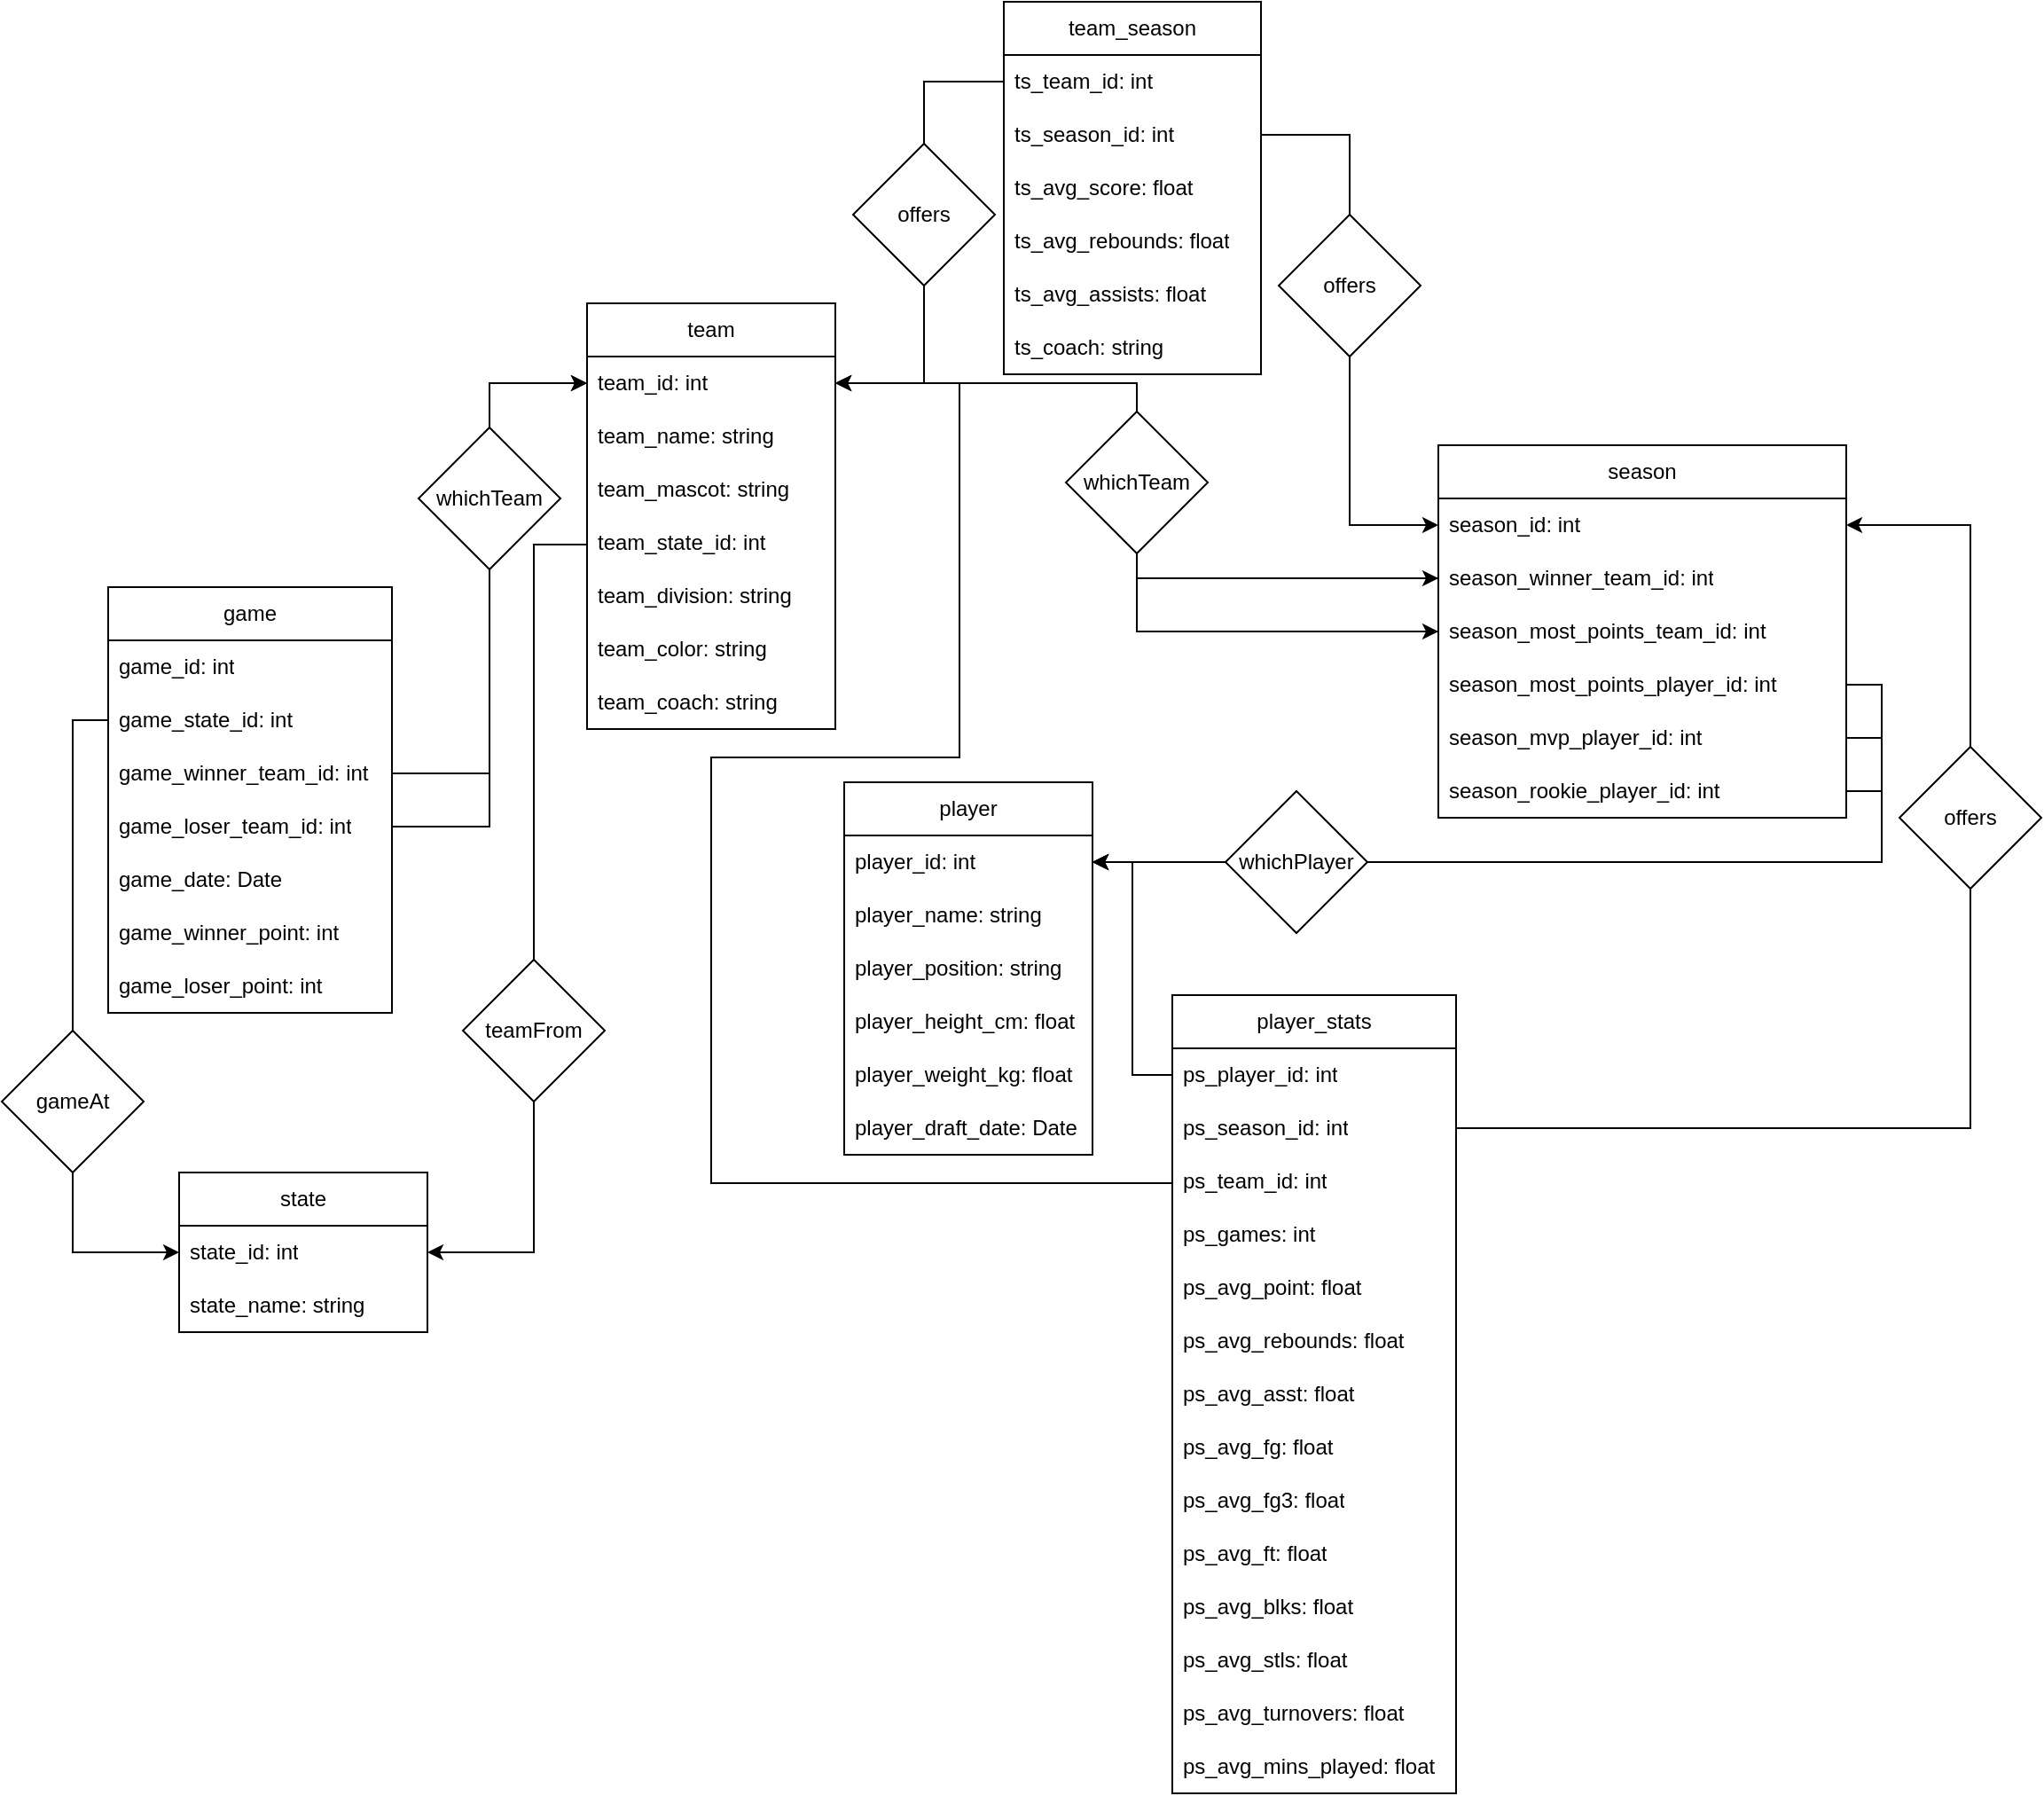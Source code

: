 <mxfile version="22.0.4" type="github">
  <diagram name="Page-1" id="cBU5m3mJjqdk0b1CjTx0">
    <mxGraphModel dx="1161" dy="632" grid="1" gridSize="10" guides="1" tooltips="1" connect="1" arrows="1" fold="1" page="1" pageScale="1" pageWidth="1920" pageHeight="1200" math="0" shadow="0">
      <root>
        <mxCell id="0" />
        <mxCell id="1" parent="0" />
        <mxCell id="q0j0iPxaanT10xR-cLbH-1" value="team" style="swimlane;fontStyle=0;childLayout=stackLayout;horizontal=1;startSize=30;horizontalStack=0;resizeParent=1;resizeParentMax=0;resizeLast=0;collapsible=1;marginBottom=0;whiteSpace=wrap;html=1;" parent="1" vertex="1">
          <mxGeometry x="660" y="184" width="140" height="240" as="geometry" />
        </mxCell>
        <mxCell id="q0j0iPxaanT10xR-cLbH-2" value="team_id: int" style="text;strokeColor=none;fillColor=none;align=left;verticalAlign=middle;spacingLeft=4;spacingRight=4;overflow=hidden;points=[[0,0.5],[1,0.5]];portConstraint=eastwest;rotatable=0;whiteSpace=wrap;html=1;" parent="q0j0iPxaanT10xR-cLbH-1" vertex="1">
          <mxGeometry y="30" width="140" height="30" as="geometry" />
        </mxCell>
        <mxCell id="q0j0iPxaanT10xR-cLbH-3" value="team_name: string" style="text;strokeColor=none;fillColor=none;align=left;verticalAlign=middle;spacingLeft=4;spacingRight=4;overflow=hidden;points=[[0,0.5],[1,0.5]];portConstraint=eastwest;rotatable=0;whiteSpace=wrap;html=1;" parent="q0j0iPxaanT10xR-cLbH-1" vertex="1">
          <mxGeometry y="60" width="140" height="30" as="geometry" />
        </mxCell>
        <mxCell id="q0j0iPxaanT10xR-cLbH-4" value="team_mascot: string" style="text;strokeColor=none;fillColor=none;align=left;verticalAlign=middle;spacingLeft=4;spacingRight=4;overflow=hidden;points=[[0,0.5],[1,0.5]];portConstraint=eastwest;rotatable=0;whiteSpace=wrap;html=1;" parent="q0j0iPxaanT10xR-cLbH-1" vertex="1">
          <mxGeometry y="90" width="140" height="30" as="geometry" />
        </mxCell>
        <mxCell id="q0j0iPxaanT10xR-cLbH-5" value="team_state_id: int" style="text;strokeColor=none;fillColor=none;align=left;verticalAlign=middle;spacingLeft=4;spacingRight=4;overflow=hidden;points=[[0,0.5],[1,0.5]];portConstraint=eastwest;rotatable=0;whiteSpace=wrap;html=1;" parent="q0j0iPxaanT10xR-cLbH-1" vertex="1">
          <mxGeometry y="120" width="140" height="30" as="geometry" />
        </mxCell>
        <mxCell id="ZOxEHfo5i05-CHzDQGWs-5" value="team_division: string" style="text;strokeColor=none;fillColor=none;align=left;verticalAlign=middle;spacingLeft=4;spacingRight=4;overflow=hidden;points=[[0,0.5],[1,0.5]];portConstraint=eastwest;rotatable=0;whiteSpace=wrap;html=1;" parent="q0j0iPxaanT10xR-cLbH-1" vertex="1">
          <mxGeometry y="150" width="140" height="30" as="geometry" />
        </mxCell>
        <mxCell id="ZOxEHfo5i05-CHzDQGWs-6" value="team_color: string" style="text;strokeColor=none;fillColor=none;align=left;verticalAlign=middle;spacingLeft=4;spacingRight=4;overflow=hidden;points=[[0,0.5],[1,0.5]];portConstraint=eastwest;rotatable=0;whiteSpace=wrap;html=1;" parent="q0j0iPxaanT10xR-cLbH-1" vertex="1">
          <mxGeometry y="180" width="140" height="30" as="geometry" />
        </mxCell>
        <mxCell id="0qaCws4MvCv-DWSVk7pN-9" value="team_coach: string" style="text;strokeColor=none;fillColor=none;align=left;verticalAlign=middle;spacingLeft=4;spacingRight=4;overflow=hidden;points=[[0,0.5],[1,0.5]];portConstraint=eastwest;rotatable=0;whiteSpace=wrap;html=1;" vertex="1" parent="q0j0iPxaanT10xR-cLbH-1">
          <mxGeometry y="210" width="140" height="30" as="geometry" />
        </mxCell>
        <mxCell id="q0j0iPxaanT10xR-cLbH-7" value="player" style="swimlane;fontStyle=0;childLayout=stackLayout;horizontal=1;startSize=30;horizontalStack=0;resizeParent=1;resizeParentMax=0;resizeLast=0;collapsible=1;marginBottom=0;whiteSpace=wrap;html=1;movable=1;resizable=1;rotatable=1;deletable=1;editable=1;locked=0;connectable=1;" parent="1" vertex="1">
          <mxGeometry x="805" y="454" width="140" height="210" as="geometry" />
        </mxCell>
        <mxCell id="q0j0iPxaanT10xR-cLbH-8" value="player_id: int" style="text;strokeColor=none;fillColor=none;align=left;verticalAlign=middle;spacingLeft=4;spacingRight=4;overflow=hidden;points=[[0,0.5],[1,0.5]];portConstraint=eastwest;rotatable=0;whiteSpace=wrap;html=1;" parent="q0j0iPxaanT10xR-cLbH-7" vertex="1">
          <mxGeometry y="30" width="140" height="30" as="geometry" />
        </mxCell>
        <mxCell id="q0j0iPxaanT10xR-cLbH-9" value="player_name: string" style="text;strokeColor=none;fillColor=none;align=left;verticalAlign=middle;spacingLeft=4;spacingRight=4;overflow=hidden;points=[[0,0.5],[1,0.5]];portConstraint=eastwest;rotatable=0;whiteSpace=wrap;html=1;" parent="q0j0iPxaanT10xR-cLbH-7" vertex="1">
          <mxGeometry y="60" width="140" height="30" as="geometry" />
        </mxCell>
        <mxCell id="q0j0iPxaanT10xR-cLbH-10" value="player_position: string" style="text;strokeColor=none;fillColor=none;align=left;verticalAlign=middle;spacingLeft=4;spacingRight=4;overflow=hidden;points=[[0,0.5],[1,0.5]];portConstraint=eastwest;rotatable=0;whiteSpace=wrap;html=1;" parent="q0j0iPxaanT10xR-cLbH-7" vertex="1">
          <mxGeometry y="90" width="140" height="30" as="geometry" />
        </mxCell>
        <mxCell id="q0j0iPxaanT10xR-cLbH-11" value="player_height_cm: float" style="text;strokeColor=none;fillColor=none;align=left;verticalAlign=middle;spacingLeft=4;spacingRight=4;overflow=hidden;points=[[0,0.5],[1,0.5]];portConstraint=eastwest;rotatable=0;whiteSpace=wrap;html=1;" parent="q0j0iPxaanT10xR-cLbH-7" vertex="1">
          <mxGeometry y="120" width="140" height="30" as="geometry" />
        </mxCell>
        <mxCell id="q0j0iPxaanT10xR-cLbH-12" value="player_weight_kg: float" style="text;strokeColor=none;fillColor=none;align=left;verticalAlign=middle;spacingLeft=4;spacingRight=4;overflow=hidden;points=[[0,0.5],[1,0.5]];portConstraint=eastwest;rotatable=0;whiteSpace=wrap;html=1;" parent="q0j0iPxaanT10xR-cLbH-7" vertex="1">
          <mxGeometry y="150" width="140" height="30" as="geometry" />
        </mxCell>
        <mxCell id="ZOxEHfo5i05-CHzDQGWs-4" value="player_draft_date: Date" style="text;strokeColor=none;fillColor=none;align=left;verticalAlign=middle;spacingLeft=4;spacingRight=4;overflow=hidden;points=[[0,0.5],[1,0.5]];portConstraint=eastwest;rotatable=0;whiteSpace=wrap;html=1;" parent="q0j0iPxaanT10xR-cLbH-7" vertex="1">
          <mxGeometry y="180" width="140" height="30" as="geometry" />
        </mxCell>
        <mxCell id="Z4QKstFZAo4XUwZadhEa-1" value="game" style="swimlane;fontStyle=0;childLayout=stackLayout;horizontal=1;startSize=30;horizontalStack=0;resizeParent=1;resizeParentMax=0;resizeLast=0;collapsible=1;marginBottom=0;whiteSpace=wrap;html=1;" parent="1" vertex="1">
          <mxGeometry x="390" y="344" width="160" height="240" as="geometry" />
        </mxCell>
        <mxCell id="Z4QKstFZAo4XUwZadhEa-2" value="game_id: int" style="text;strokeColor=none;fillColor=none;align=left;verticalAlign=middle;spacingLeft=4;spacingRight=4;overflow=hidden;points=[[0,0.5],[1,0.5]];portConstraint=eastwest;rotatable=0;whiteSpace=wrap;html=1;" parent="Z4QKstFZAo4XUwZadhEa-1" vertex="1">
          <mxGeometry y="30" width="160" height="30" as="geometry" />
        </mxCell>
        <mxCell id="Z4QKstFZAo4XUwZadhEa-3" value="game_state_id: int" style="text;strokeColor=none;fillColor=none;align=left;verticalAlign=middle;spacingLeft=4;spacingRight=4;overflow=hidden;points=[[0,0.5],[1,0.5]];portConstraint=eastwest;rotatable=0;whiteSpace=wrap;html=1;" parent="Z4QKstFZAo4XUwZadhEa-1" vertex="1">
          <mxGeometry y="60" width="160" height="30" as="geometry" />
        </mxCell>
        <mxCell id="Z4QKstFZAo4XUwZadhEa-4" value="game_winner_team_id: int" style="text;strokeColor=none;fillColor=none;align=left;verticalAlign=middle;spacingLeft=4;spacingRight=4;overflow=hidden;points=[[0,0.5],[1,0.5]];portConstraint=eastwest;rotatable=0;whiteSpace=wrap;html=1;" parent="Z4QKstFZAo4XUwZadhEa-1" vertex="1">
          <mxGeometry y="90" width="160" height="30" as="geometry" />
        </mxCell>
        <mxCell id="Z4QKstFZAo4XUwZadhEa-5" value="game_loser_team_id: int" style="text;strokeColor=none;fillColor=none;align=left;verticalAlign=middle;spacingLeft=4;spacingRight=4;overflow=hidden;points=[[0,0.5],[1,0.5]];portConstraint=eastwest;rotatable=0;whiteSpace=wrap;html=1;" parent="Z4QKstFZAo4XUwZadhEa-1" vertex="1">
          <mxGeometry y="120" width="160" height="30" as="geometry" />
        </mxCell>
        <mxCell id="Z4QKstFZAo4XUwZadhEa-6" value="game_date: Date" style="text;strokeColor=none;fillColor=none;align=left;verticalAlign=middle;spacingLeft=4;spacingRight=4;overflow=hidden;points=[[0,0.5],[1,0.5]];portConstraint=eastwest;rotatable=0;whiteSpace=wrap;html=1;" parent="Z4QKstFZAo4XUwZadhEa-1" vertex="1">
          <mxGeometry y="150" width="160" height="30" as="geometry" />
        </mxCell>
        <mxCell id="Z4QKstFZAo4XUwZadhEa-9" value="game_winner_point: int" style="text;strokeColor=none;fillColor=none;align=left;verticalAlign=middle;spacingLeft=4;spacingRight=4;overflow=hidden;points=[[0,0.5],[1,0.5]];portConstraint=eastwest;rotatable=0;whiteSpace=wrap;html=1;" parent="Z4QKstFZAo4XUwZadhEa-1" vertex="1">
          <mxGeometry y="180" width="160" height="30" as="geometry" />
        </mxCell>
        <mxCell id="Z4QKstFZAo4XUwZadhEa-10" value="game_loser_point: int" style="text;strokeColor=none;fillColor=none;align=left;verticalAlign=middle;spacingLeft=4;spacingRight=4;overflow=hidden;points=[[0,0.5],[1,0.5]];portConstraint=eastwest;rotatable=0;whiteSpace=wrap;html=1;" parent="Z4QKstFZAo4XUwZadhEa-1" vertex="1">
          <mxGeometry y="210" width="160" height="30" as="geometry" />
        </mxCell>
        <mxCell id="Z4QKstFZAo4XUwZadhEa-7" style="edgeStyle=orthogonalEdgeStyle;rounded=0;orthogonalLoop=1;jettySize=auto;html=1;exitX=1;exitY=0.5;exitDx=0;exitDy=0;entryX=0;entryY=0.5;entryDx=0;entryDy=0;" parent="1" source="Z4QKstFZAo4XUwZadhEa-4" target="q0j0iPxaanT10xR-cLbH-2" edge="1">
          <mxGeometry relative="1" as="geometry" />
        </mxCell>
        <mxCell id="Z4QKstFZAo4XUwZadhEa-8" style="edgeStyle=orthogonalEdgeStyle;rounded=0;orthogonalLoop=1;jettySize=auto;html=1;exitX=1;exitY=0.5;exitDx=0;exitDy=0;entryX=0;entryY=0.5;entryDx=0;entryDy=0;" parent="1" source="Z4QKstFZAo4XUwZadhEa-5" target="q0j0iPxaanT10xR-cLbH-2" edge="1">
          <mxGeometry relative="1" as="geometry" />
        </mxCell>
        <mxCell id="Z4QKstFZAo4XUwZadhEa-12" value="player_stats" style="swimlane;fontStyle=0;childLayout=stackLayout;horizontal=1;startSize=30;horizontalStack=0;resizeParent=1;resizeParentMax=0;resizeLast=0;collapsible=1;marginBottom=0;whiteSpace=wrap;html=1;" parent="1" vertex="1">
          <mxGeometry x="990" y="574" width="160" height="450" as="geometry">
            <mxRectangle x="1040" y="560" width="110" height="30" as="alternateBounds" />
          </mxGeometry>
        </mxCell>
        <mxCell id="Z4QKstFZAo4XUwZadhEa-13" value="ps_player_id: int" style="text;strokeColor=none;fillColor=none;align=left;verticalAlign=middle;spacingLeft=4;spacingRight=4;overflow=hidden;points=[[0,0.5],[1,0.5]];portConstraint=eastwest;rotatable=0;whiteSpace=wrap;html=1;" parent="Z4QKstFZAo4XUwZadhEa-12" vertex="1">
          <mxGeometry y="30" width="160" height="30" as="geometry" />
        </mxCell>
        <mxCell id="Z4QKstFZAo4XUwZadhEa-14" value="ps_season_id: int" style="text;strokeColor=none;fillColor=none;align=left;verticalAlign=middle;spacingLeft=4;spacingRight=4;overflow=hidden;points=[[0,0.5],[1,0.5]];portConstraint=eastwest;rotatable=0;whiteSpace=wrap;html=1;" parent="Z4QKstFZAo4XUwZadhEa-12" vertex="1">
          <mxGeometry y="60" width="160" height="30" as="geometry" />
        </mxCell>
        <mxCell id="ZOxEHfo5i05-CHzDQGWs-1" value="ps_team_id: int" style="text;strokeColor=none;fillColor=none;align=left;verticalAlign=middle;spacingLeft=4;spacingRight=4;overflow=hidden;points=[[0,0.5],[1,0.5]];portConstraint=eastwest;rotatable=0;whiteSpace=wrap;html=1;" parent="Z4QKstFZAo4XUwZadhEa-12" vertex="1">
          <mxGeometry y="90" width="160" height="30" as="geometry" />
        </mxCell>
        <mxCell id="Z4QKstFZAo4XUwZadhEa-16" value="ps_games: int" style="text;strokeColor=none;fillColor=none;align=left;verticalAlign=middle;spacingLeft=4;spacingRight=4;overflow=hidden;points=[[0,0.5],[1,0.5]];portConstraint=eastwest;rotatable=0;whiteSpace=wrap;html=1;" parent="Z4QKstFZAo4XUwZadhEa-12" vertex="1">
          <mxGeometry y="120" width="160" height="30" as="geometry" />
        </mxCell>
        <mxCell id="Z4QKstFZAo4XUwZadhEa-15" value="ps_avg_point: float" style="text;strokeColor=none;fillColor=none;align=left;verticalAlign=middle;spacingLeft=4;spacingRight=4;overflow=hidden;points=[[0,0.5],[1,0.5]];portConstraint=eastwest;rotatable=0;whiteSpace=wrap;html=1;" parent="Z4QKstFZAo4XUwZadhEa-12" vertex="1">
          <mxGeometry y="150" width="160" height="30" as="geometry" />
        </mxCell>
        <mxCell id="Z4QKstFZAo4XUwZadhEa-17" value="ps_avg_rebounds: float" style="text;strokeColor=none;fillColor=none;align=left;verticalAlign=middle;spacingLeft=4;spacingRight=4;overflow=hidden;points=[[0,0.5],[1,0.5]];portConstraint=eastwest;rotatable=0;whiteSpace=wrap;html=1;" parent="Z4QKstFZAo4XUwZadhEa-12" vertex="1">
          <mxGeometry y="180" width="160" height="30" as="geometry" />
        </mxCell>
        <mxCell id="Z4QKstFZAo4XUwZadhEa-18" value="ps_avg_asst: float" style="text;strokeColor=none;fillColor=none;align=left;verticalAlign=middle;spacingLeft=4;spacingRight=4;overflow=hidden;points=[[0,0.5],[1,0.5]];portConstraint=eastwest;rotatable=0;whiteSpace=wrap;html=1;" parent="Z4QKstFZAo4XUwZadhEa-12" vertex="1">
          <mxGeometry y="210" width="160" height="30" as="geometry" />
        </mxCell>
        <mxCell id="Z4QKstFZAo4XUwZadhEa-19" value="ps_avg_fg: float" style="text;strokeColor=none;fillColor=none;align=left;verticalAlign=middle;spacingLeft=4;spacingRight=4;overflow=hidden;points=[[0,0.5],[1,0.5]];portConstraint=eastwest;rotatable=0;whiteSpace=wrap;html=1;" parent="Z4QKstFZAo4XUwZadhEa-12" vertex="1">
          <mxGeometry y="240" width="160" height="30" as="geometry" />
        </mxCell>
        <mxCell id="Z4QKstFZAo4XUwZadhEa-20" value="ps_avg_fg3: float" style="text;strokeColor=none;fillColor=none;align=left;verticalAlign=middle;spacingLeft=4;spacingRight=4;overflow=hidden;points=[[0,0.5],[1,0.5]];portConstraint=eastwest;rotatable=0;whiteSpace=wrap;html=1;" parent="Z4QKstFZAo4XUwZadhEa-12" vertex="1">
          <mxGeometry y="270" width="160" height="30" as="geometry" />
        </mxCell>
        <mxCell id="Z4QKstFZAo4XUwZadhEa-21" value="ps_avg_ft: float" style="text;strokeColor=none;fillColor=none;align=left;verticalAlign=middle;spacingLeft=4;spacingRight=4;overflow=hidden;points=[[0,0.5],[1,0.5]];portConstraint=eastwest;rotatable=0;whiteSpace=wrap;html=1;strokeWidth=0;" parent="Z4QKstFZAo4XUwZadhEa-12" vertex="1">
          <mxGeometry y="300" width="160" height="30" as="geometry" />
        </mxCell>
        <mxCell id="ORoz8JwZKqjCXFsDtzR6-8" value="ps_avg_blks: float" style="text;strokeColor=none;fillColor=none;align=left;verticalAlign=middle;spacingLeft=4;spacingRight=4;overflow=hidden;points=[[0,0.5],[1,0.5]];portConstraint=eastwest;rotatable=0;whiteSpace=wrap;html=1;strokeWidth=0;" parent="Z4QKstFZAo4XUwZadhEa-12" vertex="1">
          <mxGeometry y="330" width="160" height="30" as="geometry" />
        </mxCell>
        <mxCell id="ORoz8JwZKqjCXFsDtzR6-9" value="ps_avg_stls: float" style="text;strokeColor=none;fillColor=none;align=left;verticalAlign=middle;spacingLeft=4;spacingRight=4;overflow=hidden;points=[[0,0.5],[1,0.5]];portConstraint=eastwest;rotatable=0;whiteSpace=wrap;html=1;strokeWidth=0;" parent="Z4QKstFZAo4XUwZadhEa-12" vertex="1">
          <mxGeometry y="360" width="160" height="30" as="geometry" />
        </mxCell>
        <mxCell id="ORoz8JwZKqjCXFsDtzR6-10" value="ps_avg_turnovers: float" style="text;strokeColor=none;fillColor=none;align=left;verticalAlign=middle;spacingLeft=4;spacingRight=4;overflow=hidden;points=[[0,0.5],[1,0.5]];portConstraint=eastwest;rotatable=0;whiteSpace=wrap;html=1;strokeWidth=0;" parent="Z4QKstFZAo4XUwZadhEa-12" vertex="1">
          <mxGeometry y="390" width="160" height="30" as="geometry" />
        </mxCell>
        <mxCell id="0qaCws4MvCv-DWSVk7pN-1" value="ps_avg_mins_played: float" style="text;strokeColor=none;fillColor=none;align=left;verticalAlign=middle;spacingLeft=4;spacingRight=4;overflow=hidden;points=[[0,0.5],[1,0.5]];portConstraint=eastwest;rotatable=0;whiteSpace=wrap;html=1;strokeWidth=0;" vertex="1" parent="Z4QKstFZAo4XUwZadhEa-12">
          <mxGeometry y="420" width="160" height="30" as="geometry" />
        </mxCell>
        <mxCell id="Z4QKstFZAo4XUwZadhEa-24" value="season" style="swimlane;fontStyle=0;childLayout=stackLayout;horizontal=1;startSize=30;horizontalStack=0;resizeParent=1;resizeParentMax=0;resizeLast=0;collapsible=1;marginBottom=0;whiteSpace=wrap;html=1;" parent="1" vertex="1">
          <mxGeometry x="1140" y="264" width="230" height="210" as="geometry" />
        </mxCell>
        <mxCell id="Z4QKstFZAo4XUwZadhEa-25" value="season_id: int" style="text;strokeColor=none;fillColor=none;align=left;verticalAlign=middle;spacingLeft=4;spacingRight=4;overflow=hidden;points=[[0,0.5],[1,0.5]];portConstraint=eastwest;rotatable=0;whiteSpace=wrap;html=1;" parent="Z4QKstFZAo4XUwZadhEa-24" vertex="1">
          <mxGeometry y="30" width="230" height="30" as="geometry" />
        </mxCell>
        <mxCell id="Z4QKstFZAo4XUwZadhEa-26" value="season_winner_team_id: int" style="text;strokeColor=none;fillColor=none;align=left;verticalAlign=middle;spacingLeft=4;spacingRight=4;overflow=hidden;points=[[0,0.5],[1,0.5]];portConstraint=eastwest;rotatable=0;whiteSpace=wrap;html=1;" parent="Z4QKstFZAo4XUwZadhEa-24" vertex="1">
          <mxGeometry y="60" width="230" height="30" as="geometry" />
        </mxCell>
        <mxCell id="Z4QKstFZAo4XUwZadhEa-35" value="season_most_points_team_id: int" style="text;strokeColor=none;fillColor=none;align=left;verticalAlign=middle;spacingLeft=4;spacingRight=4;overflow=hidden;points=[[0,0.5],[1,0.5]];portConstraint=eastwest;rotatable=0;whiteSpace=wrap;html=1;" parent="Z4QKstFZAo4XUwZadhEa-24" vertex="1">
          <mxGeometry y="90" width="230" height="30" as="geometry" />
        </mxCell>
        <mxCell id="Z4QKstFZAo4XUwZadhEa-33" value="season_most_points_player_id: int" style="text;strokeColor=none;fillColor=none;align=left;verticalAlign=middle;spacingLeft=4;spacingRight=4;overflow=hidden;points=[[0,0.5],[1,0.5]];portConstraint=eastwest;rotatable=0;whiteSpace=wrap;html=1;" parent="Z4QKstFZAo4XUwZadhEa-24" vertex="1">
          <mxGeometry y="120" width="230" height="30" as="geometry" />
        </mxCell>
        <mxCell id="ZOxEHfo5i05-CHzDQGWs-7" value="season_mvp_player_id: int" style="text;strokeColor=none;fillColor=none;align=left;verticalAlign=middle;spacingLeft=4;spacingRight=4;overflow=hidden;points=[[0,0.5],[1,0.5]];portConstraint=eastwest;rotatable=0;whiteSpace=wrap;html=1;" parent="Z4QKstFZAo4XUwZadhEa-24" vertex="1">
          <mxGeometry y="150" width="230" height="30" as="geometry" />
        </mxCell>
        <mxCell id="ZOxEHfo5i05-CHzDQGWs-8" value="season_rookie_player_id: int" style="text;strokeColor=none;fillColor=none;align=left;verticalAlign=middle;spacingLeft=4;spacingRight=4;overflow=hidden;points=[[0,0.5],[1,0.5]];portConstraint=eastwest;rotatable=0;whiteSpace=wrap;html=1;" parent="Z4QKstFZAo4XUwZadhEa-24" vertex="1">
          <mxGeometry y="180" width="230" height="30" as="geometry" />
        </mxCell>
        <mxCell id="Z4QKstFZAo4XUwZadhEa-39" style="edgeStyle=orthogonalEdgeStyle;rounded=0;orthogonalLoop=1;jettySize=auto;html=1;exitX=0;exitY=0.5;exitDx=0;exitDy=0;entryX=1;entryY=0.5;entryDx=0;entryDy=0;" parent="1" source="Z4QKstFZAo4XUwZadhEa-26" target="q0j0iPxaanT10xR-cLbH-2" edge="1">
          <mxGeometry relative="1" as="geometry" />
        </mxCell>
        <mxCell id="Z4QKstFZAo4XUwZadhEa-40" value="state" style="swimlane;fontStyle=0;childLayout=stackLayout;horizontal=1;startSize=30;horizontalStack=0;resizeParent=1;resizeParentMax=0;resizeLast=0;collapsible=1;marginBottom=0;whiteSpace=wrap;html=1;movable=1;resizable=1;rotatable=1;deletable=1;editable=1;locked=0;connectable=1;" parent="1" vertex="1">
          <mxGeometry x="430" y="674" width="140" height="90" as="geometry" />
        </mxCell>
        <mxCell id="Z4QKstFZAo4XUwZadhEa-41" value="state_id: int" style="text;strokeColor=none;fillColor=none;align=left;verticalAlign=middle;spacingLeft=4;spacingRight=4;overflow=hidden;points=[[0,0.5],[1,0.5]];portConstraint=eastwest;rotatable=0;whiteSpace=wrap;html=1;" parent="Z4QKstFZAo4XUwZadhEa-40" vertex="1">
          <mxGeometry y="30" width="140" height="30" as="geometry" />
        </mxCell>
        <mxCell id="Z4QKstFZAo4XUwZadhEa-42" value="state_name: string" style="text;strokeColor=none;fillColor=none;align=left;verticalAlign=middle;spacingLeft=4;spacingRight=4;overflow=hidden;points=[[0,0.5],[1,0.5]];portConstraint=eastwest;rotatable=0;whiteSpace=wrap;html=1;" parent="Z4QKstFZAo4XUwZadhEa-40" vertex="1">
          <mxGeometry y="60" width="140" height="30" as="geometry" />
        </mxCell>
        <mxCell id="Z4QKstFZAo4XUwZadhEa-48" style="edgeStyle=orthogonalEdgeStyle;rounded=0;orthogonalLoop=1;jettySize=auto;html=1;exitX=0;exitY=0.5;exitDx=0;exitDy=0;entryX=1;entryY=0.5;entryDx=0;entryDy=0;" parent="1" source="q0j0iPxaanT10xR-cLbH-5" target="Z4QKstFZAo4XUwZadhEa-41" edge="1">
          <mxGeometry relative="1" as="geometry">
            <Array as="points">
              <mxPoint x="660" y="320" />
              <mxPoint x="630" y="320" />
              <mxPoint x="630" y="719" />
            </Array>
          </mxGeometry>
        </mxCell>
        <mxCell id="Z4QKstFZAo4XUwZadhEa-54" style="edgeStyle=orthogonalEdgeStyle;rounded=0;orthogonalLoop=1;jettySize=auto;html=1;exitX=0;exitY=0.5;exitDx=0;exitDy=0;entryX=1;entryY=0.5;entryDx=0;entryDy=0;" parent="1" source="Z4QKstFZAo4XUwZadhEa-35" target="q0j0iPxaanT10xR-cLbH-2" edge="1">
          <mxGeometry relative="1" as="geometry" />
        </mxCell>
        <mxCell id="Z4QKstFZAo4XUwZadhEa-56" style="edgeStyle=orthogonalEdgeStyle;rounded=0;orthogonalLoop=1;jettySize=auto;html=1;exitX=1;exitY=0.5;exitDx=0;exitDy=0;entryX=0;entryY=0.5;entryDx=0;entryDy=0;" parent="1" source="q0j0iPxaanT10xR-cLbH-2" target="Z4QKstFZAo4XUwZadhEa-26" edge="1">
          <mxGeometry relative="1" as="geometry" />
        </mxCell>
        <mxCell id="Z4QKstFZAo4XUwZadhEa-57" style="edgeStyle=orthogonalEdgeStyle;rounded=0;orthogonalLoop=1;jettySize=auto;html=1;exitX=1;exitY=0.5;exitDx=0;exitDy=0;entryX=0;entryY=0.5;entryDx=0;entryDy=0;" parent="1" source="q0j0iPxaanT10xR-cLbH-2" target="Z4QKstFZAo4XUwZadhEa-35" edge="1">
          <mxGeometry relative="1" as="geometry" />
        </mxCell>
        <mxCell id="ZOxEHfo5i05-CHzDQGWs-3" style="edgeStyle=orthogonalEdgeStyle;rounded=0;orthogonalLoop=1;jettySize=auto;html=1;exitX=0;exitY=0.5;exitDx=0;exitDy=0;entryX=1;entryY=0.5;entryDx=0;entryDy=0;" parent="1" source="Z4QKstFZAo4XUwZadhEa-13" target="q0j0iPxaanT10xR-cLbH-8" edge="1">
          <mxGeometry relative="1" as="geometry" />
        </mxCell>
        <mxCell id="ZOxEHfo5i05-CHzDQGWs-9" style="edgeStyle=orthogonalEdgeStyle;rounded=0;orthogonalLoop=1;jettySize=auto;html=1;exitX=1;exitY=0.5;exitDx=0;exitDy=0;entryX=1;entryY=0.5;entryDx=0;entryDy=0;" parent="1" source="ZOxEHfo5i05-CHzDQGWs-8" target="q0j0iPxaanT10xR-cLbH-8" edge="1">
          <mxGeometry relative="1" as="geometry" />
        </mxCell>
        <mxCell id="ZOxEHfo5i05-CHzDQGWs-10" style="edgeStyle=orthogonalEdgeStyle;rounded=0;orthogonalLoop=1;jettySize=auto;html=1;exitX=1;exitY=0.5;exitDx=0;exitDy=0;entryX=1;entryY=0.5;entryDx=0;entryDy=0;" parent="1" source="ZOxEHfo5i05-CHzDQGWs-7" target="q0j0iPxaanT10xR-cLbH-8" edge="1">
          <mxGeometry relative="1" as="geometry" />
        </mxCell>
        <mxCell id="ZOxEHfo5i05-CHzDQGWs-11" style="edgeStyle=orthogonalEdgeStyle;rounded=0;orthogonalLoop=1;jettySize=auto;html=1;exitX=1;exitY=0.5;exitDx=0;exitDy=0;entryX=1;entryY=0.5;entryDx=0;entryDy=0;" parent="1" source="Z4QKstFZAo4XUwZadhEa-33" target="q0j0iPxaanT10xR-cLbH-8" edge="1">
          <mxGeometry relative="1" as="geometry" />
        </mxCell>
        <mxCell id="ZOxEHfo5i05-CHzDQGWs-12" value="team_season" style="swimlane;fontStyle=0;childLayout=stackLayout;horizontal=1;startSize=30;horizontalStack=0;resizeParent=1;resizeParentMax=0;resizeLast=0;collapsible=1;marginBottom=0;whiteSpace=wrap;html=1;" parent="1" vertex="1">
          <mxGeometry x="895" y="14" width="145" height="210" as="geometry" />
        </mxCell>
        <mxCell id="ZOxEHfo5i05-CHzDQGWs-13" value="ts_team_id: int" style="text;strokeColor=none;fillColor=none;align=left;verticalAlign=middle;spacingLeft=4;spacingRight=4;overflow=hidden;points=[[0,0.5],[1,0.5]];portConstraint=eastwest;rotatable=0;whiteSpace=wrap;html=1;" parent="ZOxEHfo5i05-CHzDQGWs-12" vertex="1">
          <mxGeometry y="30" width="145" height="30" as="geometry" />
        </mxCell>
        <mxCell id="ZOxEHfo5i05-CHzDQGWs-14" value="ts_season_id: int" style="text;strokeColor=none;fillColor=none;align=left;verticalAlign=middle;spacingLeft=4;spacingRight=4;overflow=hidden;points=[[0,0.5],[1,0.5]];portConstraint=eastwest;rotatable=0;whiteSpace=wrap;html=1;" parent="ZOxEHfo5i05-CHzDQGWs-12" vertex="1">
          <mxGeometry y="60" width="145" height="30" as="geometry" />
        </mxCell>
        <mxCell id="ZOxEHfo5i05-CHzDQGWs-15" value="ts_avg_score: float" style="text;strokeColor=none;fillColor=none;align=left;verticalAlign=middle;spacingLeft=4;spacingRight=4;overflow=hidden;points=[[0,0.5],[1,0.5]];portConstraint=eastwest;rotatable=0;whiteSpace=wrap;html=1;" parent="ZOxEHfo5i05-CHzDQGWs-12" vertex="1">
          <mxGeometry y="90" width="145" height="30" as="geometry" />
        </mxCell>
        <mxCell id="ZOxEHfo5i05-CHzDQGWs-16" value="ts_avg_rebounds: float" style="text;strokeColor=none;fillColor=none;align=left;verticalAlign=middle;spacingLeft=4;spacingRight=4;overflow=hidden;points=[[0,0.5],[1,0.5]];portConstraint=eastwest;rotatable=0;whiteSpace=wrap;html=1;" parent="ZOxEHfo5i05-CHzDQGWs-12" vertex="1">
          <mxGeometry y="120" width="145" height="30" as="geometry" />
        </mxCell>
        <mxCell id="ZOxEHfo5i05-CHzDQGWs-17" value="ts_avg_assists: float" style="text;strokeColor=none;fillColor=none;align=left;verticalAlign=middle;spacingLeft=4;spacingRight=4;overflow=hidden;points=[[0,0.5],[1,0.5]];portConstraint=eastwest;rotatable=0;whiteSpace=wrap;html=1;" parent="ZOxEHfo5i05-CHzDQGWs-12" vertex="1">
          <mxGeometry y="150" width="145" height="30" as="geometry" />
        </mxCell>
        <mxCell id="ZOxEHfo5i05-CHzDQGWs-18" value="ts_coach: string" style="text;strokeColor=none;fillColor=none;align=left;verticalAlign=middle;spacingLeft=4;spacingRight=4;overflow=hidden;points=[[0,0.5],[1,0.5]];portConstraint=eastwest;rotatable=0;whiteSpace=wrap;html=1;" parent="ZOxEHfo5i05-CHzDQGWs-12" vertex="1">
          <mxGeometry y="180" width="145" height="30" as="geometry" />
        </mxCell>
        <mxCell id="ZOxEHfo5i05-CHzDQGWs-19" style="edgeStyle=orthogonalEdgeStyle;rounded=0;orthogonalLoop=1;jettySize=auto;html=1;exitX=0;exitY=0.5;exitDx=0;exitDy=0;entryX=1;entryY=0.5;entryDx=0;entryDy=0;" parent="1" source="ZOxEHfo5i05-CHzDQGWs-13" target="q0j0iPxaanT10xR-cLbH-2" edge="1">
          <mxGeometry relative="1" as="geometry">
            <Array as="points">
              <mxPoint x="850" y="59" />
              <mxPoint x="850" y="229" />
            </Array>
          </mxGeometry>
        </mxCell>
        <mxCell id="ZOxEHfo5i05-CHzDQGWs-20" style="edgeStyle=orthogonalEdgeStyle;rounded=0;orthogonalLoop=1;jettySize=auto;html=1;exitX=1;exitY=0.5;exitDx=0;exitDy=0;entryX=0;entryY=0.5;entryDx=0;entryDy=0;" parent="1" source="ZOxEHfo5i05-CHzDQGWs-14" target="Z4QKstFZAo4XUwZadhEa-25" edge="1">
          <mxGeometry relative="1" as="geometry" />
        </mxCell>
        <mxCell id="5j9wFwB5ktdppXQBoZ07-1" style="edgeStyle=orthogonalEdgeStyle;rounded=0;orthogonalLoop=1;jettySize=auto;html=1;exitX=0;exitY=0.5;exitDx=0;exitDy=0;entryX=0;entryY=0.5;entryDx=0;entryDy=0;" parent="1" source="Z4QKstFZAo4XUwZadhEa-3" target="Z4QKstFZAo4XUwZadhEa-41" edge="1">
          <mxGeometry relative="1" as="geometry" />
        </mxCell>
        <mxCell id="5j9wFwB5ktdppXQBoZ07-2" value="gameAt" style="rhombus;whiteSpace=wrap;html=1;" parent="1" vertex="1">
          <mxGeometry x="330" y="594" width="80" height="80" as="geometry" />
        </mxCell>
        <mxCell id="5j9wFwB5ktdppXQBoZ07-3" value="teamFrom" style="rhombus;whiteSpace=wrap;html=1;" parent="1" vertex="1">
          <mxGeometry x="590" y="554" width="80" height="80" as="geometry" />
        </mxCell>
        <mxCell id="5j9wFwB5ktdppXQBoZ07-5" value="" style="edgeStyle=orthogonalEdgeStyle;rounded=0;orthogonalLoop=1;jettySize=auto;html=1;exitX=0;exitY=0.5;exitDx=0;exitDy=0;strokeColor=default;endArrow=none;endFill=0;strokeWidth=1;endSize=6;" parent="1" source="ZOxEHfo5i05-CHzDQGWs-1" edge="1">
          <mxGeometry relative="1" as="geometry">
            <Array as="points">
              <mxPoint x="990" y="680" />
              <mxPoint x="730" y="680" />
              <mxPoint x="730" y="440" />
              <mxPoint x="870" y="440" />
              <mxPoint x="870" y="229" />
            </Array>
            <mxPoint x="1040" y="679" as="sourcePoint" />
            <mxPoint x="872" y="229" as="targetPoint" />
          </mxGeometry>
        </mxCell>
        <mxCell id="5j9wFwB5ktdppXQBoZ07-14" style="edgeStyle=orthogonalEdgeStyle;rounded=0;orthogonalLoop=1;jettySize=auto;html=1;exitX=1;exitY=0.5;exitDx=0;exitDy=0;entryX=1;entryY=0.5;entryDx=0;entryDy=0;" parent="1" source="Z4QKstFZAo4XUwZadhEa-14" target="Z4QKstFZAo4XUwZadhEa-25" edge="1">
          <mxGeometry relative="1" as="geometry">
            <Array as="points">
              <mxPoint x="1440" y="649" />
              <mxPoint x="1440" y="309" />
            </Array>
          </mxGeometry>
        </mxCell>
        <mxCell id="5j9wFwB5ktdppXQBoZ07-6" value="offers" style="rhombus;whiteSpace=wrap;html=1;" parent="1" vertex="1">
          <mxGeometry x="1400" y="434" width="80" height="80" as="geometry" />
        </mxCell>
        <mxCell id="5j9wFwB5ktdppXQBoZ07-15" value="whichPlayer" style="rhombus;whiteSpace=wrap;html=1;" parent="1" vertex="1">
          <mxGeometry x="1020" y="459" width="80" height="80" as="geometry" />
        </mxCell>
        <mxCell id="5j9wFwB5ktdppXQBoZ07-17" value="offers" style="rhombus;whiteSpace=wrap;html=1;" parent="1" vertex="1">
          <mxGeometry x="1050" y="134" width="80" height="80" as="geometry" />
        </mxCell>
        <mxCell id="5j9wFwB5ktdppXQBoZ07-19" value="whichTeam" style="rhombus;whiteSpace=wrap;html=1;" parent="1" vertex="1">
          <mxGeometry x="930" y="245" width="80" height="80" as="geometry" />
        </mxCell>
        <mxCell id="5j9wFwB5ktdppXQBoZ07-20" value="whichTeam" style="rhombus;whiteSpace=wrap;html=1;" parent="1" vertex="1">
          <mxGeometry x="565" y="254" width="80" height="80" as="geometry" />
        </mxCell>
        <mxCell id="5j9wFwB5ktdppXQBoZ07-22" value="offers" style="rhombus;whiteSpace=wrap;html=1;" parent="1" vertex="1">
          <mxGeometry x="810" y="94" width="80" height="80" as="geometry" />
        </mxCell>
      </root>
    </mxGraphModel>
  </diagram>
</mxfile>
